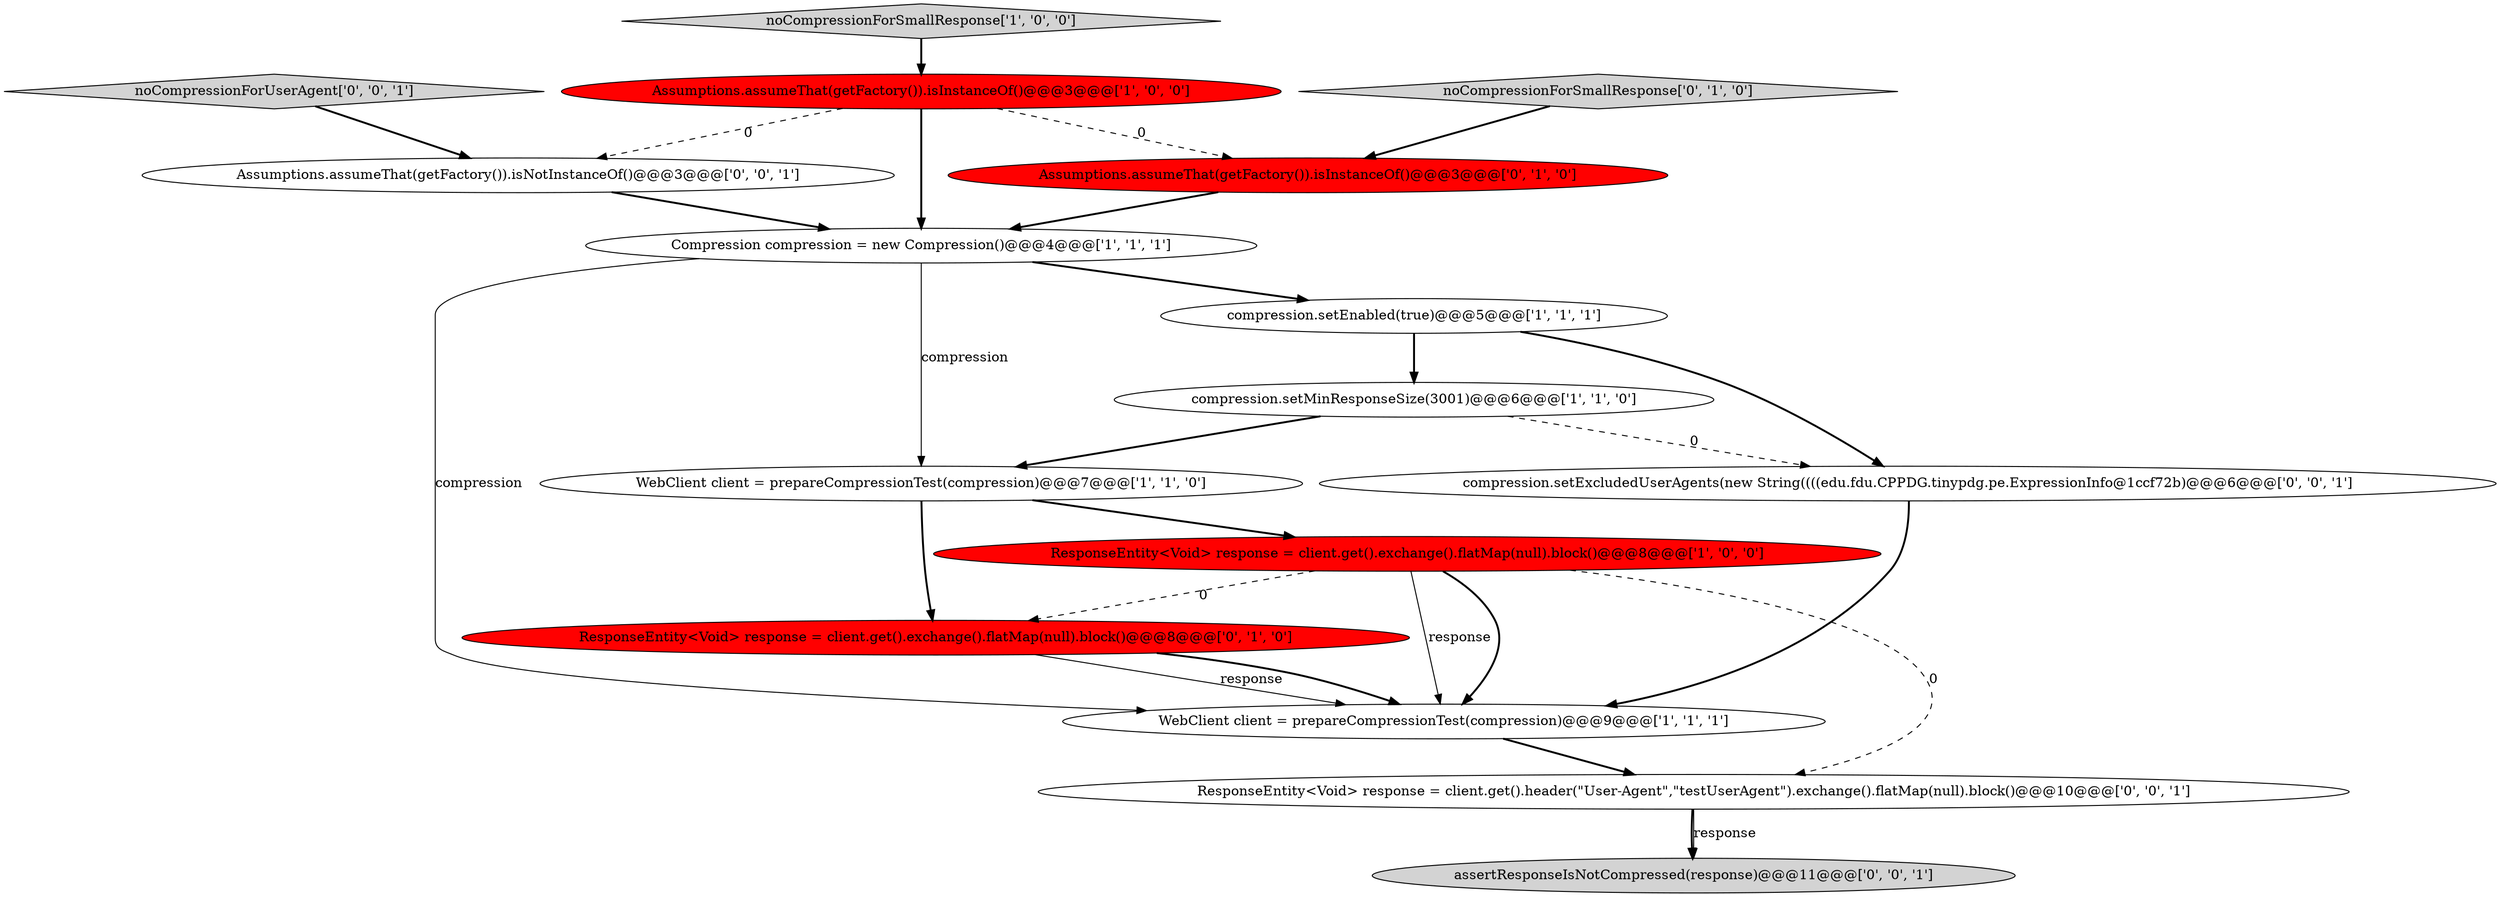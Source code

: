 digraph {
14 [style = filled, label = "ResponseEntity<Void> response = client.get().header(\"User-Agent\",\"testUserAgent\").exchange().flatMap(null).block()@@@10@@@['0', '0', '1']", fillcolor = white, shape = ellipse image = "AAA0AAABBB3BBB"];
5 [style = filled, label = "Compression compression = new Compression()@@@4@@@['1', '1', '1']", fillcolor = white, shape = ellipse image = "AAA0AAABBB1BBB"];
12 [style = filled, label = "noCompressionForUserAgent['0', '0', '1']", fillcolor = lightgray, shape = diamond image = "AAA0AAABBB3BBB"];
4 [style = filled, label = "noCompressionForSmallResponse['1', '0', '0']", fillcolor = lightgray, shape = diamond image = "AAA0AAABBB1BBB"];
13 [style = filled, label = "Assumptions.assumeThat(getFactory()).isNotInstanceOf()@@@3@@@['0', '0', '1']", fillcolor = white, shape = ellipse image = "AAA0AAABBB3BBB"];
1 [style = filled, label = "WebClient client = prepareCompressionTest(compression)@@@9@@@['1', '1', '1']", fillcolor = white, shape = ellipse image = "AAA0AAABBB1BBB"];
6 [style = filled, label = "WebClient client = prepareCompressionTest(compression)@@@7@@@['1', '1', '0']", fillcolor = white, shape = ellipse image = "AAA0AAABBB1BBB"];
7 [style = filled, label = "Assumptions.assumeThat(getFactory()).isInstanceOf()@@@3@@@['1', '0', '0']", fillcolor = red, shape = ellipse image = "AAA1AAABBB1BBB"];
10 [style = filled, label = "ResponseEntity<Void> response = client.get().exchange().flatMap(null).block()@@@8@@@['0', '1', '0']", fillcolor = red, shape = ellipse image = "AAA1AAABBB2BBB"];
2 [style = filled, label = "ResponseEntity<Void> response = client.get().exchange().flatMap(null).block()@@@8@@@['1', '0', '0']", fillcolor = red, shape = ellipse image = "AAA1AAABBB1BBB"];
15 [style = filled, label = "compression.setExcludedUserAgents(new String((((edu.fdu.CPPDG.tinypdg.pe.ExpressionInfo@1ccf72b)@@@6@@@['0', '0', '1']", fillcolor = white, shape = ellipse image = "AAA0AAABBB3BBB"];
0 [style = filled, label = "compression.setEnabled(true)@@@5@@@['1', '1', '1']", fillcolor = white, shape = ellipse image = "AAA0AAABBB1BBB"];
8 [style = filled, label = "noCompressionForSmallResponse['0', '1', '0']", fillcolor = lightgray, shape = diamond image = "AAA0AAABBB2BBB"];
3 [style = filled, label = "compression.setMinResponseSize(3001)@@@6@@@['1', '1', '0']", fillcolor = white, shape = ellipse image = "AAA0AAABBB1BBB"];
11 [style = filled, label = "assertResponseIsNotCompressed(response)@@@11@@@['0', '0', '1']", fillcolor = lightgray, shape = ellipse image = "AAA0AAABBB3BBB"];
9 [style = filled, label = "Assumptions.assumeThat(getFactory()).isInstanceOf()@@@3@@@['0', '1', '0']", fillcolor = red, shape = ellipse image = "AAA1AAABBB2BBB"];
0->3 [style = bold, label=""];
5->1 [style = solid, label="compression"];
2->1 [style = solid, label="response"];
2->1 [style = bold, label=""];
3->6 [style = bold, label=""];
5->6 [style = solid, label="compression"];
0->15 [style = bold, label=""];
4->7 [style = bold, label=""];
2->10 [style = dashed, label="0"];
6->2 [style = bold, label=""];
12->13 [style = bold, label=""];
7->5 [style = bold, label=""];
2->14 [style = dashed, label="0"];
10->1 [style = solid, label="response"];
5->0 [style = bold, label=""];
7->9 [style = dashed, label="0"];
6->10 [style = bold, label=""];
8->9 [style = bold, label=""];
7->13 [style = dashed, label="0"];
13->5 [style = bold, label=""];
9->5 [style = bold, label=""];
3->15 [style = dashed, label="0"];
1->14 [style = bold, label=""];
10->1 [style = bold, label=""];
14->11 [style = bold, label=""];
14->11 [style = solid, label="response"];
15->1 [style = bold, label=""];
}
